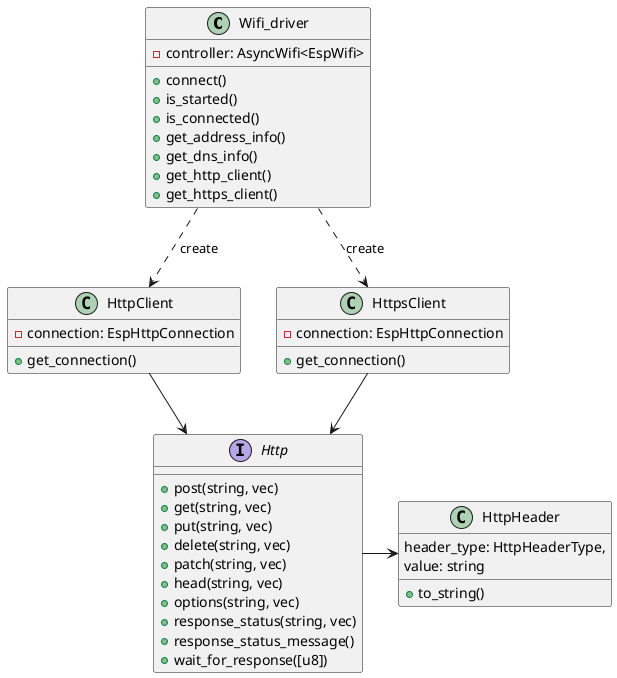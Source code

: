@startuml Wifi Driver

class Wifi_driver{
    -controller: AsyncWifi<EspWifi>
    +connect()
    +is_started()
    +is_connected()
    +get_address_info()
    +get_dns_info()
    +get_http_client()
    +get_https_client()
}

interface Http{
    +post(string, vec)
    +get(string, vec)
    +put(string, vec)
    +delete(string, vec)
    +patch(string, vec)
    +head(string, vec)
    +options(string, vec)
    +response_status(string, vec)
    +response_status_message()
    +wait_for_response([u8])
}

class HttpClient{
    -connection: EspHttpConnection
    +get_connection()
    
}

class HttpsClient{
    -connection: EspHttpConnection
    +get_connection()
}

class HttpHeader {
    header_type: HttpHeaderType,
    value: string
    +to_string()
}


Wifi_driver ..> HttpClient: create
Wifi_driver ..> HttpsClient: create
HttpClient --> Http
HttpsClient --> Http
Http -> HttpHeader


@enduml